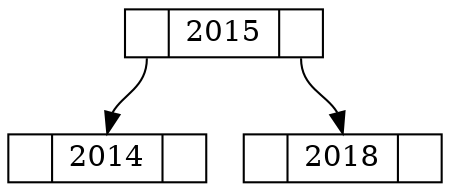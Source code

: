 digraph G {
   node [shape=record, height=0.1];
   node0x105201f30 [label = "<l> | <m> 2015 | <r>"];
   node0x105201f00 [label = "<l> | <m> 2014 | <r>"];
   node0x105201f30:l -> node0x105201f00:m;
   node0x105201f60 [label = "<l> | <m> 2018 | <r>"];
   node0x105201f30:r -> node0x105201f60:m;
}
